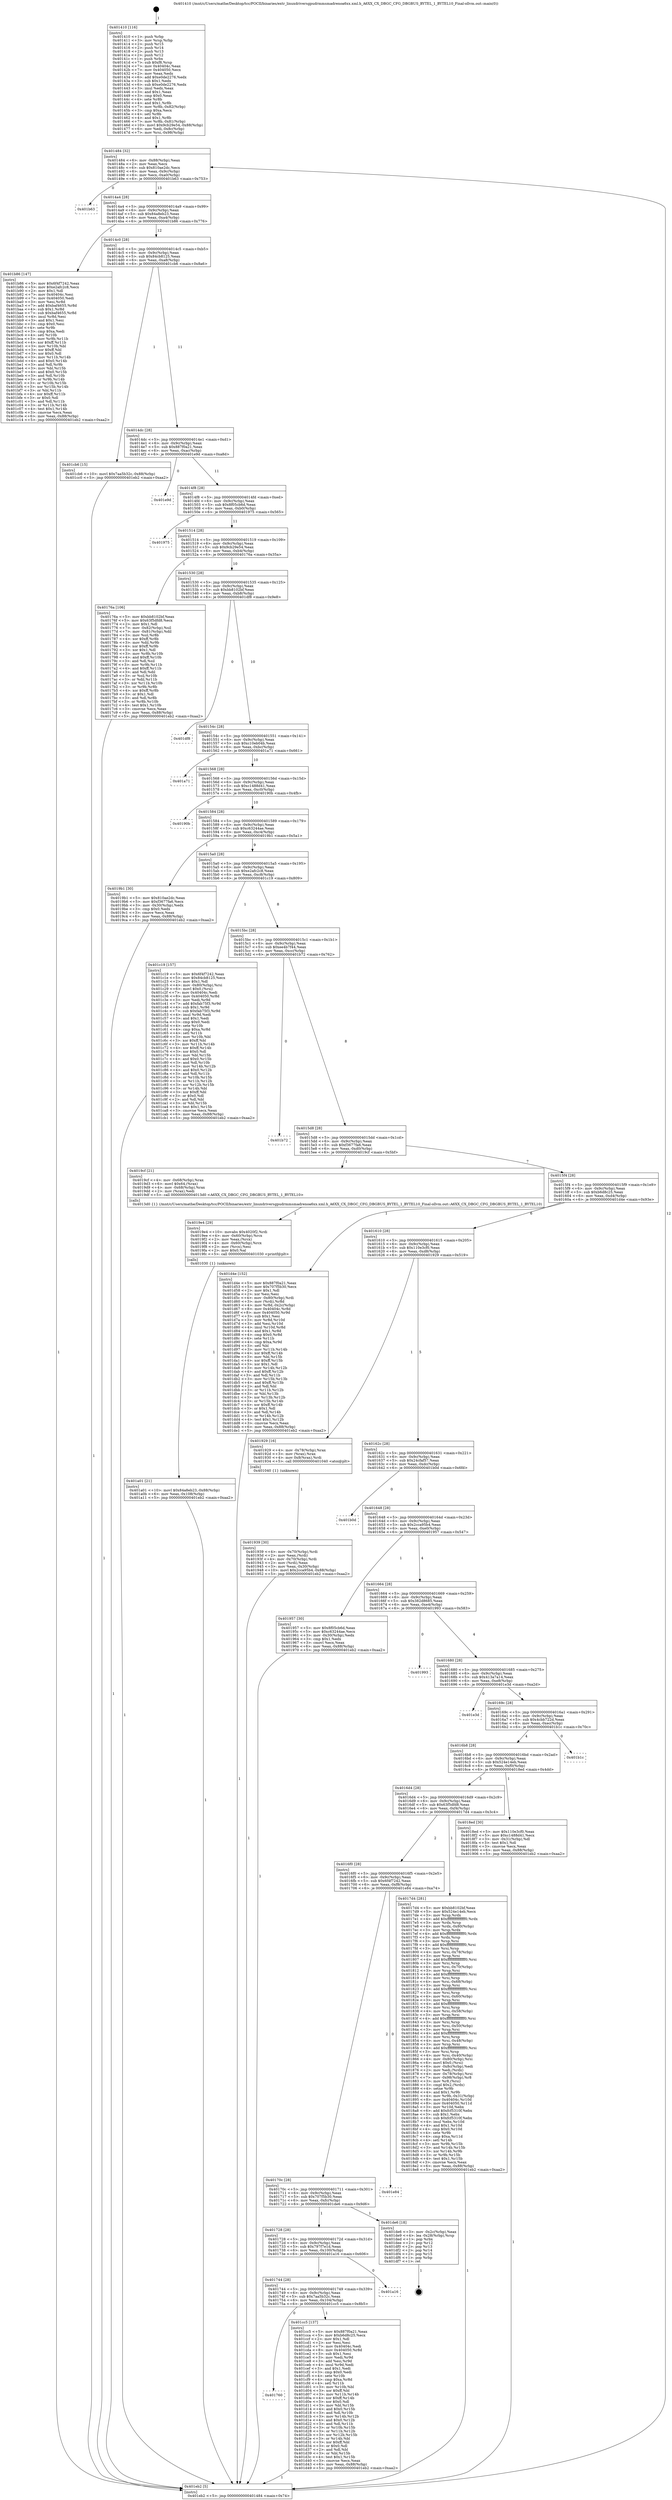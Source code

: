digraph "0x401410" {
  label = "0x401410 (/mnt/c/Users/mathe/Desktop/tcc/POCII/binaries/extr_linuxdriversgpudrmmsmadrenoa6xx.xml.h_A6XX_CX_DBGC_CFG_DBGBUS_BYTEL_1_BYTEL10_Final-ollvm.out::main(0))"
  labelloc = "t"
  node[shape=record]

  Entry [label="",width=0.3,height=0.3,shape=circle,fillcolor=black,style=filled]
  "0x401484" [label="{
     0x401484 [32]\l
     | [instrs]\l
     &nbsp;&nbsp;0x401484 \<+6\>: mov -0x88(%rbp),%eax\l
     &nbsp;&nbsp;0x40148a \<+2\>: mov %eax,%ecx\l
     &nbsp;&nbsp;0x40148c \<+6\>: sub $0x810ae2dc,%ecx\l
     &nbsp;&nbsp;0x401492 \<+6\>: mov %eax,-0x9c(%rbp)\l
     &nbsp;&nbsp;0x401498 \<+6\>: mov %ecx,-0xa0(%rbp)\l
     &nbsp;&nbsp;0x40149e \<+6\>: je 0000000000401b63 \<main+0x753\>\l
  }"]
  "0x401b63" [label="{
     0x401b63\l
  }", style=dashed]
  "0x4014a4" [label="{
     0x4014a4 [28]\l
     | [instrs]\l
     &nbsp;&nbsp;0x4014a4 \<+5\>: jmp 00000000004014a9 \<main+0x99\>\l
     &nbsp;&nbsp;0x4014a9 \<+6\>: mov -0x9c(%rbp),%eax\l
     &nbsp;&nbsp;0x4014af \<+5\>: sub $0x84a8eb23,%eax\l
     &nbsp;&nbsp;0x4014b4 \<+6\>: mov %eax,-0xa4(%rbp)\l
     &nbsp;&nbsp;0x4014ba \<+6\>: je 0000000000401b86 \<main+0x776\>\l
  }"]
  Exit [label="",width=0.3,height=0.3,shape=circle,fillcolor=black,style=filled,peripheries=2]
  "0x401b86" [label="{
     0x401b86 [147]\l
     | [instrs]\l
     &nbsp;&nbsp;0x401b86 \<+5\>: mov $0x6f4f7242,%eax\l
     &nbsp;&nbsp;0x401b8b \<+5\>: mov $0xe2afc2c8,%ecx\l
     &nbsp;&nbsp;0x401b90 \<+2\>: mov $0x1,%dl\l
     &nbsp;&nbsp;0x401b92 \<+7\>: mov 0x40404c,%esi\l
     &nbsp;&nbsp;0x401b99 \<+7\>: mov 0x404050,%edi\l
     &nbsp;&nbsp;0x401ba0 \<+3\>: mov %esi,%r8d\l
     &nbsp;&nbsp;0x401ba3 \<+7\>: add $0xbaf4655,%r8d\l
     &nbsp;&nbsp;0x401baa \<+4\>: sub $0x1,%r8d\l
     &nbsp;&nbsp;0x401bae \<+7\>: sub $0xbaf4655,%r8d\l
     &nbsp;&nbsp;0x401bb5 \<+4\>: imul %r8d,%esi\l
     &nbsp;&nbsp;0x401bb9 \<+3\>: and $0x1,%esi\l
     &nbsp;&nbsp;0x401bbc \<+3\>: cmp $0x0,%esi\l
     &nbsp;&nbsp;0x401bbf \<+4\>: sete %r9b\l
     &nbsp;&nbsp;0x401bc3 \<+3\>: cmp $0xa,%edi\l
     &nbsp;&nbsp;0x401bc6 \<+4\>: setl %r10b\l
     &nbsp;&nbsp;0x401bca \<+3\>: mov %r9b,%r11b\l
     &nbsp;&nbsp;0x401bcd \<+4\>: xor $0xff,%r11b\l
     &nbsp;&nbsp;0x401bd1 \<+3\>: mov %r10b,%bl\l
     &nbsp;&nbsp;0x401bd4 \<+3\>: xor $0xff,%bl\l
     &nbsp;&nbsp;0x401bd7 \<+3\>: xor $0x0,%dl\l
     &nbsp;&nbsp;0x401bda \<+3\>: mov %r11b,%r14b\l
     &nbsp;&nbsp;0x401bdd \<+4\>: and $0x0,%r14b\l
     &nbsp;&nbsp;0x401be1 \<+3\>: and %dl,%r9b\l
     &nbsp;&nbsp;0x401be4 \<+3\>: mov %bl,%r15b\l
     &nbsp;&nbsp;0x401be7 \<+4\>: and $0x0,%r15b\l
     &nbsp;&nbsp;0x401beb \<+3\>: and %dl,%r10b\l
     &nbsp;&nbsp;0x401bee \<+3\>: or %r9b,%r14b\l
     &nbsp;&nbsp;0x401bf1 \<+3\>: or %r10b,%r15b\l
     &nbsp;&nbsp;0x401bf4 \<+3\>: xor %r15b,%r14b\l
     &nbsp;&nbsp;0x401bf7 \<+3\>: or %bl,%r11b\l
     &nbsp;&nbsp;0x401bfa \<+4\>: xor $0xff,%r11b\l
     &nbsp;&nbsp;0x401bfe \<+3\>: or $0x0,%dl\l
     &nbsp;&nbsp;0x401c01 \<+3\>: and %dl,%r11b\l
     &nbsp;&nbsp;0x401c04 \<+3\>: or %r11b,%r14b\l
     &nbsp;&nbsp;0x401c07 \<+4\>: test $0x1,%r14b\l
     &nbsp;&nbsp;0x401c0b \<+3\>: cmovne %ecx,%eax\l
     &nbsp;&nbsp;0x401c0e \<+6\>: mov %eax,-0x88(%rbp)\l
     &nbsp;&nbsp;0x401c14 \<+5\>: jmp 0000000000401eb2 \<main+0xaa2\>\l
  }"]
  "0x4014c0" [label="{
     0x4014c0 [28]\l
     | [instrs]\l
     &nbsp;&nbsp;0x4014c0 \<+5\>: jmp 00000000004014c5 \<main+0xb5\>\l
     &nbsp;&nbsp;0x4014c5 \<+6\>: mov -0x9c(%rbp),%eax\l
     &nbsp;&nbsp;0x4014cb \<+5\>: sub $0x84cb8125,%eax\l
     &nbsp;&nbsp;0x4014d0 \<+6\>: mov %eax,-0xa8(%rbp)\l
     &nbsp;&nbsp;0x4014d6 \<+6\>: je 0000000000401cb6 \<main+0x8a6\>\l
  }"]
  "0x401760" [label="{
     0x401760\l
  }", style=dashed]
  "0x401cb6" [label="{
     0x401cb6 [15]\l
     | [instrs]\l
     &nbsp;&nbsp;0x401cb6 \<+10\>: movl $0x7aa5b32c,-0x88(%rbp)\l
     &nbsp;&nbsp;0x401cc0 \<+5\>: jmp 0000000000401eb2 \<main+0xaa2\>\l
  }"]
  "0x4014dc" [label="{
     0x4014dc [28]\l
     | [instrs]\l
     &nbsp;&nbsp;0x4014dc \<+5\>: jmp 00000000004014e1 \<main+0xd1\>\l
     &nbsp;&nbsp;0x4014e1 \<+6\>: mov -0x9c(%rbp),%eax\l
     &nbsp;&nbsp;0x4014e7 \<+5\>: sub $0x887f0a21,%eax\l
     &nbsp;&nbsp;0x4014ec \<+6\>: mov %eax,-0xac(%rbp)\l
     &nbsp;&nbsp;0x4014f2 \<+6\>: je 0000000000401e9d \<main+0xa8d\>\l
  }"]
  "0x401cc5" [label="{
     0x401cc5 [137]\l
     | [instrs]\l
     &nbsp;&nbsp;0x401cc5 \<+5\>: mov $0x887f0a21,%eax\l
     &nbsp;&nbsp;0x401cca \<+5\>: mov $0xb6d8c25,%ecx\l
     &nbsp;&nbsp;0x401ccf \<+2\>: mov $0x1,%dl\l
     &nbsp;&nbsp;0x401cd1 \<+2\>: xor %esi,%esi\l
     &nbsp;&nbsp;0x401cd3 \<+7\>: mov 0x40404c,%edi\l
     &nbsp;&nbsp;0x401cda \<+8\>: mov 0x404050,%r8d\l
     &nbsp;&nbsp;0x401ce2 \<+3\>: sub $0x1,%esi\l
     &nbsp;&nbsp;0x401ce5 \<+3\>: mov %edi,%r9d\l
     &nbsp;&nbsp;0x401ce8 \<+3\>: add %esi,%r9d\l
     &nbsp;&nbsp;0x401ceb \<+4\>: imul %r9d,%edi\l
     &nbsp;&nbsp;0x401cef \<+3\>: and $0x1,%edi\l
     &nbsp;&nbsp;0x401cf2 \<+3\>: cmp $0x0,%edi\l
     &nbsp;&nbsp;0x401cf5 \<+4\>: sete %r10b\l
     &nbsp;&nbsp;0x401cf9 \<+4\>: cmp $0xa,%r8d\l
     &nbsp;&nbsp;0x401cfd \<+4\>: setl %r11b\l
     &nbsp;&nbsp;0x401d01 \<+3\>: mov %r10b,%bl\l
     &nbsp;&nbsp;0x401d04 \<+3\>: xor $0xff,%bl\l
     &nbsp;&nbsp;0x401d07 \<+3\>: mov %r11b,%r14b\l
     &nbsp;&nbsp;0x401d0a \<+4\>: xor $0xff,%r14b\l
     &nbsp;&nbsp;0x401d0e \<+3\>: xor $0x0,%dl\l
     &nbsp;&nbsp;0x401d11 \<+3\>: mov %bl,%r15b\l
     &nbsp;&nbsp;0x401d14 \<+4\>: and $0x0,%r15b\l
     &nbsp;&nbsp;0x401d18 \<+3\>: and %dl,%r10b\l
     &nbsp;&nbsp;0x401d1b \<+3\>: mov %r14b,%r12b\l
     &nbsp;&nbsp;0x401d1e \<+4\>: and $0x0,%r12b\l
     &nbsp;&nbsp;0x401d22 \<+3\>: and %dl,%r11b\l
     &nbsp;&nbsp;0x401d25 \<+3\>: or %r10b,%r15b\l
     &nbsp;&nbsp;0x401d28 \<+3\>: or %r11b,%r12b\l
     &nbsp;&nbsp;0x401d2b \<+3\>: xor %r12b,%r15b\l
     &nbsp;&nbsp;0x401d2e \<+3\>: or %r14b,%bl\l
     &nbsp;&nbsp;0x401d31 \<+3\>: xor $0xff,%bl\l
     &nbsp;&nbsp;0x401d34 \<+3\>: or $0x0,%dl\l
     &nbsp;&nbsp;0x401d37 \<+2\>: and %dl,%bl\l
     &nbsp;&nbsp;0x401d39 \<+3\>: or %bl,%r15b\l
     &nbsp;&nbsp;0x401d3c \<+4\>: test $0x1,%r15b\l
     &nbsp;&nbsp;0x401d40 \<+3\>: cmovne %ecx,%eax\l
     &nbsp;&nbsp;0x401d43 \<+6\>: mov %eax,-0x88(%rbp)\l
     &nbsp;&nbsp;0x401d49 \<+5\>: jmp 0000000000401eb2 \<main+0xaa2\>\l
  }"]
  "0x401e9d" [label="{
     0x401e9d\l
  }", style=dashed]
  "0x4014f8" [label="{
     0x4014f8 [28]\l
     | [instrs]\l
     &nbsp;&nbsp;0x4014f8 \<+5\>: jmp 00000000004014fd \<main+0xed\>\l
     &nbsp;&nbsp;0x4014fd \<+6\>: mov -0x9c(%rbp),%eax\l
     &nbsp;&nbsp;0x401503 \<+5\>: sub $0x8f05cb6d,%eax\l
     &nbsp;&nbsp;0x401508 \<+6\>: mov %eax,-0xb0(%rbp)\l
     &nbsp;&nbsp;0x40150e \<+6\>: je 0000000000401975 \<main+0x565\>\l
  }"]
  "0x401744" [label="{
     0x401744 [28]\l
     | [instrs]\l
     &nbsp;&nbsp;0x401744 \<+5\>: jmp 0000000000401749 \<main+0x339\>\l
     &nbsp;&nbsp;0x401749 \<+6\>: mov -0x9c(%rbp),%eax\l
     &nbsp;&nbsp;0x40174f \<+5\>: sub $0x7aa5b32c,%eax\l
     &nbsp;&nbsp;0x401754 \<+6\>: mov %eax,-0x104(%rbp)\l
     &nbsp;&nbsp;0x40175a \<+6\>: je 0000000000401cc5 \<main+0x8b5\>\l
  }"]
  "0x401975" [label="{
     0x401975\l
  }", style=dashed]
  "0x401514" [label="{
     0x401514 [28]\l
     | [instrs]\l
     &nbsp;&nbsp;0x401514 \<+5\>: jmp 0000000000401519 \<main+0x109\>\l
     &nbsp;&nbsp;0x401519 \<+6\>: mov -0x9c(%rbp),%eax\l
     &nbsp;&nbsp;0x40151f \<+5\>: sub $0x9cb29e54,%eax\l
     &nbsp;&nbsp;0x401524 \<+6\>: mov %eax,-0xb4(%rbp)\l
     &nbsp;&nbsp;0x40152a \<+6\>: je 000000000040176a \<main+0x35a\>\l
  }"]
  "0x401a16" [label="{
     0x401a16\l
  }", style=dashed]
  "0x40176a" [label="{
     0x40176a [106]\l
     | [instrs]\l
     &nbsp;&nbsp;0x40176a \<+5\>: mov $0xbb8102bf,%eax\l
     &nbsp;&nbsp;0x40176f \<+5\>: mov $0x63f5dfd8,%ecx\l
     &nbsp;&nbsp;0x401774 \<+2\>: mov $0x1,%dl\l
     &nbsp;&nbsp;0x401776 \<+7\>: mov -0x82(%rbp),%sil\l
     &nbsp;&nbsp;0x40177d \<+7\>: mov -0x81(%rbp),%dil\l
     &nbsp;&nbsp;0x401784 \<+3\>: mov %sil,%r8b\l
     &nbsp;&nbsp;0x401787 \<+4\>: xor $0xff,%r8b\l
     &nbsp;&nbsp;0x40178b \<+3\>: mov %dil,%r9b\l
     &nbsp;&nbsp;0x40178e \<+4\>: xor $0xff,%r9b\l
     &nbsp;&nbsp;0x401792 \<+3\>: xor $0x1,%dl\l
     &nbsp;&nbsp;0x401795 \<+3\>: mov %r8b,%r10b\l
     &nbsp;&nbsp;0x401798 \<+4\>: and $0xff,%r10b\l
     &nbsp;&nbsp;0x40179c \<+3\>: and %dl,%sil\l
     &nbsp;&nbsp;0x40179f \<+3\>: mov %r9b,%r11b\l
     &nbsp;&nbsp;0x4017a2 \<+4\>: and $0xff,%r11b\l
     &nbsp;&nbsp;0x4017a6 \<+3\>: and %dl,%dil\l
     &nbsp;&nbsp;0x4017a9 \<+3\>: or %sil,%r10b\l
     &nbsp;&nbsp;0x4017ac \<+3\>: or %dil,%r11b\l
     &nbsp;&nbsp;0x4017af \<+3\>: xor %r11b,%r10b\l
     &nbsp;&nbsp;0x4017b2 \<+3\>: or %r9b,%r8b\l
     &nbsp;&nbsp;0x4017b5 \<+4\>: xor $0xff,%r8b\l
     &nbsp;&nbsp;0x4017b9 \<+3\>: or $0x1,%dl\l
     &nbsp;&nbsp;0x4017bc \<+3\>: and %dl,%r8b\l
     &nbsp;&nbsp;0x4017bf \<+3\>: or %r8b,%r10b\l
     &nbsp;&nbsp;0x4017c2 \<+4\>: test $0x1,%r10b\l
     &nbsp;&nbsp;0x4017c6 \<+3\>: cmovne %ecx,%eax\l
     &nbsp;&nbsp;0x4017c9 \<+6\>: mov %eax,-0x88(%rbp)\l
     &nbsp;&nbsp;0x4017cf \<+5\>: jmp 0000000000401eb2 \<main+0xaa2\>\l
  }"]
  "0x401530" [label="{
     0x401530 [28]\l
     | [instrs]\l
     &nbsp;&nbsp;0x401530 \<+5\>: jmp 0000000000401535 \<main+0x125\>\l
     &nbsp;&nbsp;0x401535 \<+6\>: mov -0x9c(%rbp),%eax\l
     &nbsp;&nbsp;0x40153b \<+5\>: sub $0xbb8102bf,%eax\l
     &nbsp;&nbsp;0x401540 \<+6\>: mov %eax,-0xb8(%rbp)\l
     &nbsp;&nbsp;0x401546 \<+6\>: je 0000000000401df8 \<main+0x9e8\>\l
  }"]
  "0x401eb2" [label="{
     0x401eb2 [5]\l
     | [instrs]\l
     &nbsp;&nbsp;0x401eb2 \<+5\>: jmp 0000000000401484 \<main+0x74\>\l
  }"]
  "0x401410" [label="{
     0x401410 [116]\l
     | [instrs]\l
     &nbsp;&nbsp;0x401410 \<+1\>: push %rbp\l
     &nbsp;&nbsp;0x401411 \<+3\>: mov %rsp,%rbp\l
     &nbsp;&nbsp;0x401414 \<+2\>: push %r15\l
     &nbsp;&nbsp;0x401416 \<+2\>: push %r14\l
     &nbsp;&nbsp;0x401418 \<+2\>: push %r13\l
     &nbsp;&nbsp;0x40141a \<+2\>: push %r12\l
     &nbsp;&nbsp;0x40141c \<+1\>: push %rbx\l
     &nbsp;&nbsp;0x40141d \<+7\>: sub $0xf8,%rsp\l
     &nbsp;&nbsp;0x401424 \<+7\>: mov 0x40404c,%eax\l
     &nbsp;&nbsp;0x40142b \<+7\>: mov 0x404050,%ecx\l
     &nbsp;&nbsp;0x401432 \<+2\>: mov %eax,%edx\l
     &nbsp;&nbsp;0x401434 \<+6\>: add $0xe0de2276,%edx\l
     &nbsp;&nbsp;0x40143a \<+3\>: sub $0x1,%edx\l
     &nbsp;&nbsp;0x40143d \<+6\>: sub $0xe0de2276,%edx\l
     &nbsp;&nbsp;0x401443 \<+3\>: imul %edx,%eax\l
     &nbsp;&nbsp;0x401446 \<+3\>: and $0x1,%eax\l
     &nbsp;&nbsp;0x401449 \<+3\>: cmp $0x0,%eax\l
     &nbsp;&nbsp;0x40144c \<+4\>: sete %r8b\l
     &nbsp;&nbsp;0x401450 \<+4\>: and $0x1,%r8b\l
     &nbsp;&nbsp;0x401454 \<+7\>: mov %r8b,-0x82(%rbp)\l
     &nbsp;&nbsp;0x40145b \<+3\>: cmp $0xa,%ecx\l
     &nbsp;&nbsp;0x40145e \<+4\>: setl %r8b\l
     &nbsp;&nbsp;0x401462 \<+4\>: and $0x1,%r8b\l
     &nbsp;&nbsp;0x401466 \<+7\>: mov %r8b,-0x81(%rbp)\l
     &nbsp;&nbsp;0x40146d \<+10\>: movl $0x9cb29e54,-0x88(%rbp)\l
     &nbsp;&nbsp;0x401477 \<+6\>: mov %edi,-0x8c(%rbp)\l
     &nbsp;&nbsp;0x40147d \<+7\>: mov %rsi,-0x98(%rbp)\l
  }"]
  "0x401728" [label="{
     0x401728 [28]\l
     | [instrs]\l
     &nbsp;&nbsp;0x401728 \<+5\>: jmp 000000000040172d \<main+0x31d\>\l
     &nbsp;&nbsp;0x40172d \<+6\>: mov -0x9c(%rbp),%eax\l
     &nbsp;&nbsp;0x401733 \<+5\>: sub $0x797f7e1d,%eax\l
     &nbsp;&nbsp;0x401738 \<+6\>: mov %eax,-0x100(%rbp)\l
     &nbsp;&nbsp;0x40173e \<+6\>: je 0000000000401a16 \<main+0x606\>\l
  }"]
  "0x401df8" [label="{
     0x401df8\l
  }", style=dashed]
  "0x40154c" [label="{
     0x40154c [28]\l
     | [instrs]\l
     &nbsp;&nbsp;0x40154c \<+5\>: jmp 0000000000401551 \<main+0x141\>\l
     &nbsp;&nbsp;0x401551 \<+6\>: mov -0x9c(%rbp),%eax\l
     &nbsp;&nbsp;0x401557 \<+5\>: sub $0xc10eb04b,%eax\l
     &nbsp;&nbsp;0x40155c \<+6\>: mov %eax,-0xbc(%rbp)\l
     &nbsp;&nbsp;0x401562 \<+6\>: je 0000000000401a71 \<main+0x661\>\l
  }"]
  "0x401de6" [label="{
     0x401de6 [18]\l
     | [instrs]\l
     &nbsp;&nbsp;0x401de6 \<+3\>: mov -0x2c(%rbp),%eax\l
     &nbsp;&nbsp;0x401de9 \<+4\>: lea -0x28(%rbp),%rsp\l
     &nbsp;&nbsp;0x401ded \<+1\>: pop %rbx\l
     &nbsp;&nbsp;0x401dee \<+2\>: pop %r12\l
     &nbsp;&nbsp;0x401df0 \<+2\>: pop %r13\l
     &nbsp;&nbsp;0x401df2 \<+2\>: pop %r14\l
     &nbsp;&nbsp;0x401df4 \<+2\>: pop %r15\l
     &nbsp;&nbsp;0x401df6 \<+1\>: pop %rbp\l
     &nbsp;&nbsp;0x401df7 \<+1\>: ret\l
  }"]
  "0x401a71" [label="{
     0x401a71\l
  }", style=dashed]
  "0x401568" [label="{
     0x401568 [28]\l
     | [instrs]\l
     &nbsp;&nbsp;0x401568 \<+5\>: jmp 000000000040156d \<main+0x15d\>\l
     &nbsp;&nbsp;0x40156d \<+6\>: mov -0x9c(%rbp),%eax\l
     &nbsp;&nbsp;0x401573 \<+5\>: sub $0xc1488d41,%eax\l
     &nbsp;&nbsp;0x401578 \<+6\>: mov %eax,-0xc0(%rbp)\l
     &nbsp;&nbsp;0x40157e \<+6\>: je 000000000040190b \<main+0x4fb\>\l
  }"]
  "0x40170c" [label="{
     0x40170c [28]\l
     | [instrs]\l
     &nbsp;&nbsp;0x40170c \<+5\>: jmp 0000000000401711 \<main+0x301\>\l
     &nbsp;&nbsp;0x401711 \<+6\>: mov -0x9c(%rbp),%eax\l
     &nbsp;&nbsp;0x401717 \<+5\>: sub $0x707f5b30,%eax\l
     &nbsp;&nbsp;0x40171c \<+6\>: mov %eax,-0xfc(%rbp)\l
     &nbsp;&nbsp;0x401722 \<+6\>: je 0000000000401de6 \<main+0x9d6\>\l
  }"]
  "0x40190b" [label="{
     0x40190b\l
  }", style=dashed]
  "0x401584" [label="{
     0x401584 [28]\l
     | [instrs]\l
     &nbsp;&nbsp;0x401584 \<+5\>: jmp 0000000000401589 \<main+0x179\>\l
     &nbsp;&nbsp;0x401589 \<+6\>: mov -0x9c(%rbp),%eax\l
     &nbsp;&nbsp;0x40158f \<+5\>: sub $0xc63244ae,%eax\l
     &nbsp;&nbsp;0x401594 \<+6\>: mov %eax,-0xc4(%rbp)\l
     &nbsp;&nbsp;0x40159a \<+6\>: je 00000000004019b1 \<main+0x5a1\>\l
  }"]
  "0x401e84" [label="{
     0x401e84\l
  }", style=dashed]
  "0x4019b1" [label="{
     0x4019b1 [30]\l
     | [instrs]\l
     &nbsp;&nbsp;0x4019b1 \<+5\>: mov $0x810ae2dc,%eax\l
     &nbsp;&nbsp;0x4019b6 \<+5\>: mov $0xf3677fa6,%ecx\l
     &nbsp;&nbsp;0x4019bb \<+3\>: mov -0x30(%rbp),%edx\l
     &nbsp;&nbsp;0x4019be \<+3\>: cmp $0x0,%edx\l
     &nbsp;&nbsp;0x4019c1 \<+3\>: cmove %ecx,%eax\l
     &nbsp;&nbsp;0x4019c4 \<+6\>: mov %eax,-0x88(%rbp)\l
     &nbsp;&nbsp;0x4019ca \<+5\>: jmp 0000000000401eb2 \<main+0xaa2\>\l
  }"]
  "0x4015a0" [label="{
     0x4015a0 [28]\l
     | [instrs]\l
     &nbsp;&nbsp;0x4015a0 \<+5\>: jmp 00000000004015a5 \<main+0x195\>\l
     &nbsp;&nbsp;0x4015a5 \<+6\>: mov -0x9c(%rbp),%eax\l
     &nbsp;&nbsp;0x4015ab \<+5\>: sub $0xe2afc2c8,%eax\l
     &nbsp;&nbsp;0x4015b0 \<+6\>: mov %eax,-0xc8(%rbp)\l
     &nbsp;&nbsp;0x4015b6 \<+6\>: je 0000000000401c19 \<main+0x809\>\l
  }"]
  "0x401a01" [label="{
     0x401a01 [21]\l
     | [instrs]\l
     &nbsp;&nbsp;0x401a01 \<+10\>: movl $0x84a8eb23,-0x88(%rbp)\l
     &nbsp;&nbsp;0x401a0b \<+6\>: mov %eax,-0x108(%rbp)\l
     &nbsp;&nbsp;0x401a11 \<+5\>: jmp 0000000000401eb2 \<main+0xaa2\>\l
  }"]
  "0x401c19" [label="{
     0x401c19 [157]\l
     | [instrs]\l
     &nbsp;&nbsp;0x401c19 \<+5\>: mov $0x6f4f7242,%eax\l
     &nbsp;&nbsp;0x401c1e \<+5\>: mov $0x84cb8125,%ecx\l
     &nbsp;&nbsp;0x401c23 \<+2\>: mov $0x1,%dl\l
     &nbsp;&nbsp;0x401c25 \<+4\>: mov -0x80(%rbp),%rsi\l
     &nbsp;&nbsp;0x401c29 \<+6\>: movl $0x0,(%rsi)\l
     &nbsp;&nbsp;0x401c2f \<+7\>: mov 0x40404c,%edi\l
     &nbsp;&nbsp;0x401c36 \<+8\>: mov 0x404050,%r8d\l
     &nbsp;&nbsp;0x401c3e \<+3\>: mov %edi,%r9d\l
     &nbsp;&nbsp;0x401c41 \<+7\>: add $0xfab75f3,%r9d\l
     &nbsp;&nbsp;0x401c48 \<+4\>: sub $0x1,%r9d\l
     &nbsp;&nbsp;0x401c4c \<+7\>: sub $0xfab75f3,%r9d\l
     &nbsp;&nbsp;0x401c53 \<+4\>: imul %r9d,%edi\l
     &nbsp;&nbsp;0x401c57 \<+3\>: and $0x1,%edi\l
     &nbsp;&nbsp;0x401c5a \<+3\>: cmp $0x0,%edi\l
     &nbsp;&nbsp;0x401c5d \<+4\>: sete %r10b\l
     &nbsp;&nbsp;0x401c61 \<+4\>: cmp $0xa,%r8d\l
     &nbsp;&nbsp;0x401c65 \<+4\>: setl %r11b\l
     &nbsp;&nbsp;0x401c69 \<+3\>: mov %r10b,%bl\l
     &nbsp;&nbsp;0x401c6c \<+3\>: xor $0xff,%bl\l
     &nbsp;&nbsp;0x401c6f \<+3\>: mov %r11b,%r14b\l
     &nbsp;&nbsp;0x401c72 \<+4\>: xor $0xff,%r14b\l
     &nbsp;&nbsp;0x401c76 \<+3\>: xor $0x0,%dl\l
     &nbsp;&nbsp;0x401c79 \<+3\>: mov %bl,%r15b\l
     &nbsp;&nbsp;0x401c7c \<+4\>: and $0x0,%r15b\l
     &nbsp;&nbsp;0x401c80 \<+3\>: and %dl,%r10b\l
     &nbsp;&nbsp;0x401c83 \<+3\>: mov %r14b,%r12b\l
     &nbsp;&nbsp;0x401c86 \<+4\>: and $0x0,%r12b\l
     &nbsp;&nbsp;0x401c8a \<+3\>: and %dl,%r11b\l
     &nbsp;&nbsp;0x401c8d \<+3\>: or %r10b,%r15b\l
     &nbsp;&nbsp;0x401c90 \<+3\>: or %r11b,%r12b\l
     &nbsp;&nbsp;0x401c93 \<+3\>: xor %r12b,%r15b\l
     &nbsp;&nbsp;0x401c96 \<+3\>: or %r14b,%bl\l
     &nbsp;&nbsp;0x401c99 \<+3\>: xor $0xff,%bl\l
     &nbsp;&nbsp;0x401c9c \<+3\>: or $0x0,%dl\l
     &nbsp;&nbsp;0x401c9f \<+2\>: and %dl,%bl\l
     &nbsp;&nbsp;0x401ca1 \<+3\>: or %bl,%r15b\l
     &nbsp;&nbsp;0x401ca4 \<+4\>: test $0x1,%r15b\l
     &nbsp;&nbsp;0x401ca8 \<+3\>: cmovne %ecx,%eax\l
     &nbsp;&nbsp;0x401cab \<+6\>: mov %eax,-0x88(%rbp)\l
     &nbsp;&nbsp;0x401cb1 \<+5\>: jmp 0000000000401eb2 \<main+0xaa2\>\l
  }"]
  "0x4015bc" [label="{
     0x4015bc [28]\l
     | [instrs]\l
     &nbsp;&nbsp;0x4015bc \<+5\>: jmp 00000000004015c1 \<main+0x1b1\>\l
     &nbsp;&nbsp;0x4015c1 \<+6\>: mov -0x9c(%rbp),%eax\l
     &nbsp;&nbsp;0x4015c7 \<+5\>: sub $0xee4b7f44,%eax\l
     &nbsp;&nbsp;0x4015cc \<+6\>: mov %eax,-0xcc(%rbp)\l
     &nbsp;&nbsp;0x4015d2 \<+6\>: je 0000000000401b72 \<main+0x762\>\l
  }"]
  "0x4019e4" [label="{
     0x4019e4 [29]\l
     | [instrs]\l
     &nbsp;&nbsp;0x4019e4 \<+10\>: movabs $0x4020f2,%rdi\l
     &nbsp;&nbsp;0x4019ee \<+4\>: mov -0x60(%rbp),%rcx\l
     &nbsp;&nbsp;0x4019f2 \<+2\>: mov %eax,(%rcx)\l
     &nbsp;&nbsp;0x4019f4 \<+4\>: mov -0x60(%rbp),%rcx\l
     &nbsp;&nbsp;0x4019f8 \<+2\>: mov (%rcx),%esi\l
     &nbsp;&nbsp;0x4019fa \<+2\>: mov $0x0,%al\l
     &nbsp;&nbsp;0x4019fc \<+5\>: call 0000000000401030 \<printf@plt\>\l
     | [calls]\l
     &nbsp;&nbsp;0x401030 \{1\} (unknown)\l
  }"]
  "0x401b72" [label="{
     0x401b72\l
  }", style=dashed]
  "0x4015d8" [label="{
     0x4015d8 [28]\l
     | [instrs]\l
     &nbsp;&nbsp;0x4015d8 \<+5\>: jmp 00000000004015dd \<main+0x1cd\>\l
     &nbsp;&nbsp;0x4015dd \<+6\>: mov -0x9c(%rbp),%eax\l
     &nbsp;&nbsp;0x4015e3 \<+5\>: sub $0xf3677fa6,%eax\l
     &nbsp;&nbsp;0x4015e8 \<+6\>: mov %eax,-0xd0(%rbp)\l
     &nbsp;&nbsp;0x4015ee \<+6\>: je 00000000004019cf \<main+0x5bf\>\l
  }"]
  "0x401939" [label="{
     0x401939 [30]\l
     | [instrs]\l
     &nbsp;&nbsp;0x401939 \<+4\>: mov -0x70(%rbp),%rdi\l
     &nbsp;&nbsp;0x40193d \<+2\>: mov %eax,(%rdi)\l
     &nbsp;&nbsp;0x40193f \<+4\>: mov -0x70(%rbp),%rdi\l
     &nbsp;&nbsp;0x401943 \<+2\>: mov (%rdi),%eax\l
     &nbsp;&nbsp;0x401945 \<+3\>: mov %eax,-0x30(%rbp)\l
     &nbsp;&nbsp;0x401948 \<+10\>: movl $0x2cca95b4,-0x88(%rbp)\l
     &nbsp;&nbsp;0x401952 \<+5\>: jmp 0000000000401eb2 \<main+0xaa2\>\l
  }"]
  "0x4019cf" [label="{
     0x4019cf [21]\l
     | [instrs]\l
     &nbsp;&nbsp;0x4019cf \<+4\>: mov -0x68(%rbp),%rax\l
     &nbsp;&nbsp;0x4019d3 \<+6\>: movl $0x64,(%rax)\l
     &nbsp;&nbsp;0x4019d9 \<+4\>: mov -0x68(%rbp),%rax\l
     &nbsp;&nbsp;0x4019dd \<+2\>: mov (%rax),%edi\l
     &nbsp;&nbsp;0x4019df \<+5\>: call 00000000004013d0 \<A6XX_CX_DBGC_CFG_DBGBUS_BYTEL_1_BYTEL10\>\l
     | [calls]\l
     &nbsp;&nbsp;0x4013d0 \{1\} (/mnt/c/Users/mathe/Desktop/tcc/POCII/binaries/extr_linuxdriversgpudrmmsmadrenoa6xx.xml.h_A6XX_CX_DBGC_CFG_DBGBUS_BYTEL_1_BYTEL10_Final-ollvm.out::A6XX_CX_DBGC_CFG_DBGBUS_BYTEL_1_BYTEL10)\l
  }"]
  "0x4015f4" [label="{
     0x4015f4 [28]\l
     | [instrs]\l
     &nbsp;&nbsp;0x4015f4 \<+5\>: jmp 00000000004015f9 \<main+0x1e9\>\l
     &nbsp;&nbsp;0x4015f9 \<+6\>: mov -0x9c(%rbp),%eax\l
     &nbsp;&nbsp;0x4015ff \<+5\>: sub $0xb6d8c25,%eax\l
     &nbsp;&nbsp;0x401604 \<+6\>: mov %eax,-0xd4(%rbp)\l
     &nbsp;&nbsp;0x40160a \<+6\>: je 0000000000401d4e \<main+0x93e\>\l
  }"]
  "0x4016f0" [label="{
     0x4016f0 [28]\l
     | [instrs]\l
     &nbsp;&nbsp;0x4016f0 \<+5\>: jmp 00000000004016f5 \<main+0x2e5\>\l
     &nbsp;&nbsp;0x4016f5 \<+6\>: mov -0x9c(%rbp),%eax\l
     &nbsp;&nbsp;0x4016fb \<+5\>: sub $0x6f4f7242,%eax\l
     &nbsp;&nbsp;0x401700 \<+6\>: mov %eax,-0xf8(%rbp)\l
     &nbsp;&nbsp;0x401706 \<+6\>: je 0000000000401e84 \<main+0xa74\>\l
  }"]
  "0x401d4e" [label="{
     0x401d4e [152]\l
     | [instrs]\l
     &nbsp;&nbsp;0x401d4e \<+5\>: mov $0x887f0a21,%eax\l
     &nbsp;&nbsp;0x401d53 \<+5\>: mov $0x707f5b30,%ecx\l
     &nbsp;&nbsp;0x401d58 \<+2\>: mov $0x1,%dl\l
     &nbsp;&nbsp;0x401d5a \<+2\>: xor %esi,%esi\l
     &nbsp;&nbsp;0x401d5c \<+4\>: mov -0x80(%rbp),%rdi\l
     &nbsp;&nbsp;0x401d60 \<+3\>: mov (%rdi),%r8d\l
     &nbsp;&nbsp;0x401d63 \<+4\>: mov %r8d,-0x2c(%rbp)\l
     &nbsp;&nbsp;0x401d67 \<+8\>: mov 0x40404c,%r8d\l
     &nbsp;&nbsp;0x401d6f \<+8\>: mov 0x404050,%r9d\l
     &nbsp;&nbsp;0x401d77 \<+3\>: sub $0x1,%esi\l
     &nbsp;&nbsp;0x401d7a \<+3\>: mov %r8d,%r10d\l
     &nbsp;&nbsp;0x401d7d \<+3\>: add %esi,%r10d\l
     &nbsp;&nbsp;0x401d80 \<+4\>: imul %r10d,%r8d\l
     &nbsp;&nbsp;0x401d84 \<+4\>: and $0x1,%r8d\l
     &nbsp;&nbsp;0x401d88 \<+4\>: cmp $0x0,%r8d\l
     &nbsp;&nbsp;0x401d8c \<+4\>: sete %r11b\l
     &nbsp;&nbsp;0x401d90 \<+4\>: cmp $0xa,%r9d\l
     &nbsp;&nbsp;0x401d94 \<+3\>: setl %bl\l
     &nbsp;&nbsp;0x401d97 \<+3\>: mov %r11b,%r14b\l
     &nbsp;&nbsp;0x401d9a \<+4\>: xor $0xff,%r14b\l
     &nbsp;&nbsp;0x401d9e \<+3\>: mov %bl,%r15b\l
     &nbsp;&nbsp;0x401da1 \<+4\>: xor $0xff,%r15b\l
     &nbsp;&nbsp;0x401da5 \<+3\>: xor $0x1,%dl\l
     &nbsp;&nbsp;0x401da8 \<+3\>: mov %r14b,%r12b\l
     &nbsp;&nbsp;0x401dab \<+4\>: and $0xff,%r12b\l
     &nbsp;&nbsp;0x401daf \<+3\>: and %dl,%r11b\l
     &nbsp;&nbsp;0x401db2 \<+3\>: mov %r15b,%r13b\l
     &nbsp;&nbsp;0x401db5 \<+4\>: and $0xff,%r13b\l
     &nbsp;&nbsp;0x401db9 \<+2\>: and %dl,%bl\l
     &nbsp;&nbsp;0x401dbb \<+3\>: or %r11b,%r12b\l
     &nbsp;&nbsp;0x401dbe \<+3\>: or %bl,%r13b\l
     &nbsp;&nbsp;0x401dc1 \<+3\>: xor %r13b,%r12b\l
     &nbsp;&nbsp;0x401dc4 \<+3\>: or %r15b,%r14b\l
     &nbsp;&nbsp;0x401dc7 \<+4\>: xor $0xff,%r14b\l
     &nbsp;&nbsp;0x401dcb \<+3\>: or $0x1,%dl\l
     &nbsp;&nbsp;0x401dce \<+3\>: and %dl,%r14b\l
     &nbsp;&nbsp;0x401dd1 \<+3\>: or %r14b,%r12b\l
     &nbsp;&nbsp;0x401dd4 \<+4\>: test $0x1,%r12b\l
     &nbsp;&nbsp;0x401dd8 \<+3\>: cmovne %ecx,%eax\l
     &nbsp;&nbsp;0x401ddb \<+6\>: mov %eax,-0x88(%rbp)\l
     &nbsp;&nbsp;0x401de1 \<+5\>: jmp 0000000000401eb2 \<main+0xaa2\>\l
  }"]
  "0x401610" [label="{
     0x401610 [28]\l
     | [instrs]\l
     &nbsp;&nbsp;0x401610 \<+5\>: jmp 0000000000401615 \<main+0x205\>\l
     &nbsp;&nbsp;0x401615 \<+6\>: mov -0x9c(%rbp),%eax\l
     &nbsp;&nbsp;0x40161b \<+5\>: sub $0x110e3cf0,%eax\l
     &nbsp;&nbsp;0x401620 \<+6\>: mov %eax,-0xd8(%rbp)\l
     &nbsp;&nbsp;0x401626 \<+6\>: je 0000000000401929 \<main+0x519\>\l
  }"]
  "0x4017d4" [label="{
     0x4017d4 [281]\l
     | [instrs]\l
     &nbsp;&nbsp;0x4017d4 \<+5\>: mov $0xbb8102bf,%eax\l
     &nbsp;&nbsp;0x4017d9 \<+5\>: mov $0x524e14eb,%ecx\l
     &nbsp;&nbsp;0x4017de \<+3\>: mov %rsp,%rdx\l
     &nbsp;&nbsp;0x4017e1 \<+4\>: add $0xfffffffffffffff0,%rdx\l
     &nbsp;&nbsp;0x4017e5 \<+3\>: mov %rdx,%rsp\l
     &nbsp;&nbsp;0x4017e8 \<+4\>: mov %rdx,-0x80(%rbp)\l
     &nbsp;&nbsp;0x4017ec \<+3\>: mov %rsp,%rdx\l
     &nbsp;&nbsp;0x4017ef \<+4\>: add $0xfffffffffffffff0,%rdx\l
     &nbsp;&nbsp;0x4017f3 \<+3\>: mov %rdx,%rsp\l
     &nbsp;&nbsp;0x4017f6 \<+3\>: mov %rsp,%rsi\l
     &nbsp;&nbsp;0x4017f9 \<+4\>: add $0xfffffffffffffff0,%rsi\l
     &nbsp;&nbsp;0x4017fd \<+3\>: mov %rsi,%rsp\l
     &nbsp;&nbsp;0x401800 \<+4\>: mov %rsi,-0x78(%rbp)\l
     &nbsp;&nbsp;0x401804 \<+3\>: mov %rsp,%rsi\l
     &nbsp;&nbsp;0x401807 \<+4\>: add $0xfffffffffffffff0,%rsi\l
     &nbsp;&nbsp;0x40180b \<+3\>: mov %rsi,%rsp\l
     &nbsp;&nbsp;0x40180e \<+4\>: mov %rsi,-0x70(%rbp)\l
     &nbsp;&nbsp;0x401812 \<+3\>: mov %rsp,%rsi\l
     &nbsp;&nbsp;0x401815 \<+4\>: add $0xfffffffffffffff0,%rsi\l
     &nbsp;&nbsp;0x401819 \<+3\>: mov %rsi,%rsp\l
     &nbsp;&nbsp;0x40181c \<+4\>: mov %rsi,-0x68(%rbp)\l
     &nbsp;&nbsp;0x401820 \<+3\>: mov %rsp,%rsi\l
     &nbsp;&nbsp;0x401823 \<+4\>: add $0xfffffffffffffff0,%rsi\l
     &nbsp;&nbsp;0x401827 \<+3\>: mov %rsi,%rsp\l
     &nbsp;&nbsp;0x40182a \<+4\>: mov %rsi,-0x60(%rbp)\l
     &nbsp;&nbsp;0x40182e \<+3\>: mov %rsp,%rsi\l
     &nbsp;&nbsp;0x401831 \<+4\>: add $0xfffffffffffffff0,%rsi\l
     &nbsp;&nbsp;0x401835 \<+3\>: mov %rsi,%rsp\l
     &nbsp;&nbsp;0x401838 \<+4\>: mov %rsi,-0x58(%rbp)\l
     &nbsp;&nbsp;0x40183c \<+3\>: mov %rsp,%rsi\l
     &nbsp;&nbsp;0x40183f \<+4\>: add $0xfffffffffffffff0,%rsi\l
     &nbsp;&nbsp;0x401843 \<+3\>: mov %rsi,%rsp\l
     &nbsp;&nbsp;0x401846 \<+4\>: mov %rsi,-0x50(%rbp)\l
     &nbsp;&nbsp;0x40184a \<+3\>: mov %rsp,%rsi\l
     &nbsp;&nbsp;0x40184d \<+4\>: add $0xfffffffffffffff0,%rsi\l
     &nbsp;&nbsp;0x401851 \<+3\>: mov %rsi,%rsp\l
     &nbsp;&nbsp;0x401854 \<+4\>: mov %rsi,-0x48(%rbp)\l
     &nbsp;&nbsp;0x401858 \<+3\>: mov %rsp,%rsi\l
     &nbsp;&nbsp;0x40185b \<+4\>: add $0xfffffffffffffff0,%rsi\l
     &nbsp;&nbsp;0x40185f \<+3\>: mov %rsi,%rsp\l
     &nbsp;&nbsp;0x401862 \<+4\>: mov %rsi,-0x40(%rbp)\l
     &nbsp;&nbsp;0x401866 \<+4\>: mov -0x80(%rbp),%rsi\l
     &nbsp;&nbsp;0x40186a \<+6\>: movl $0x0,(%rsi)\l
     &nbsp;&nbsp;0x401870 \<+6\>: mov -0x8c(%rbp),%edi\l
     &nbsp;&nbsp;0x401876 \<+2\>: mov %edi,(%rdx)\l
     &nbsp;&nbsp;0x401878 \<+4\>: mov -0x78(%rbp),%rsi\l
     &nbsp;&nbsp;0x40187c \<+7\>: mov -0x98(%rbp),%r8\l
     &nbsp;&nbsp;0x401883 \<+3\>: mov %r8,(%rsi)\l
     &nbsp;&nbsp;0x401886 \<+3\>: cmpl $0x2,(%rdx)\l
     &nbsp;&nbsp;0x401889 \<+4\>: setne %r9b\l
     &nbsp;&nbsp;0x40188d \<+4\>: and $0x1,%r9b\l
     &nbsp;&nbsp;0x401891 \<+4\>: mov %r9b,-0x31(%rbp)\l
     &nbsp;&nbsp;0x401895 \<+8\>: mov 0x40404c,%r10d\l
     &nbsp;&nbsp;0x40189d \<+8\>: mov 0x404050,%r11d\l
     &nbsp;&nbsp;0x4018a5 \<+3\>: mov %r10d,%ebx\l
     &nbsp;&nbsp;0x4018a8 \<+6\>: add $0xfcf5310f,%ebx\l
     &nbsp;&nbsp;0x4018ae \<+3\>: sub $0x1,%ebx\l
     &nbsp;&nbsp;0x4018b1 \<+6\>: sub $0xfcf5310f,%ebx\l
     &nbsp;&nbsp;0x4018b7 \<+4\>: imul %ebx,%r10d\l
     &nbsp;&nbsp;0x4018bb \<+4\>: and $0x1,%r10d\l
     &nbsp;&nbsp;0x4018bf \<+4\>: cmp $0x0,%r10d\l
     &nbsp;&nbsp;0x4018c3 \<+4\>: sete %r9b\l
     &nbsp;&nbsp;0x4018c7 \<+4\>: cmp $0xa,%r11d\l
     &nbsp;&nbsp;0x4018cb \<+4\>: setl %r14b\l
     &nbsp;&nbsp;0x4018cf \<+3\>: mov %r9b,%r15b\l
     &nbsp;&nbsp;0x4018d2 \<+3\>: and %r14b,%r15b\l
     &nbsp;&nbsp;0x4018d5 \<+3\>: xor %r14b,%r9b\l
     &nbsp;&nbsp;0x4018d8 \<+3\>: or %r9b,%r15b\l
     &nbsp;&nbsp;0x4018db \<+4\>: test $0x1,%r15b\l
     &nbsp;&nbsp;0x4018df \<+3\>: cmovne %ecx,%eax\l
     &nbsp;&nbsp;0x4018e2 \<+6\>: mov %eax,-0x88(%rbp)\l
     &nbsp;&nbsp;0x4018e8 \<+5\>: jmp 0000000000401eb2 \<main+0xaa2\>\l
  }"]
  "0x401929" [label="{
     0x401929 [16]\l
     | [instrs]\l
     &nbsp;&nbsp;0x401929 \<+4\>: mov -0x78(%rbp),%rax\l
     &nbsp;&nbsp;0x40192d \<+3\>: mov (%rax),%rax\l
     &nbsp;&nbsp;0x401930 \<+4\>: mov 0x8(%rax),%rdi\l
     &nbsp;&nbsp;0x401934 \<+5\>: call 0000000000401040 \<atoi@plt\>\l
     | [calls]\l
     &nbsp;&nbsp;0x401040 \{1\} (unknown)\l
  }"]
  "0x40162c" [label="{
     0x40162c [28]\l
     | [instrs]\l
     &nbsp;&nbsp;0x40162c \<+5\>: jmp 0000000000401631 \<main+0x221\>\l
     &nbsp;&nbsp;0x401631 \<+6\>: mov -0x9c(%rbp),%eax\l
     &nbsp;&nbsp;0x401637 \<+5\>: sub $0x24cfaf57,%eax\l
     &nbsp;&nbsp;0x40163c \<+6\>: mov %eax,-0xdc(%rbp)\l
     &nbsp;&nbsp;0x401642 \<+6\>: je 0000000000401b0d \<main+0x6fd\>\l
  }"]
  "0x4016d4" [label="{
     0x4016d4 [28]\l
     | [instrs]\l
     &nbsp;&nbsp;0x4016d4 \<+5\>: jmp 00000000004016d9 \<main+0x2c9\>\l
     &nbsp;&nbsp;0x4016d9 \<+6\>: mov -0x9c(%rbp),%eax\l
     &nbsp;&nbsp;0x4016df \<+5\>: sub $0x63f5dfd8,%eax\l
     &nbsp;&nbsp;0x4016e4 \<+6\>: mov %eax,-0xf4(%rbp)\l
     &nbsp;&nbsp;0x4016ea \<+6\>: je 00000000004017d4 \<main+0x3c4\>\l
  }"]
  "0x401b0d" [label="{
     0x401b0d\l
  }", style=dashed]
  "0x401648" [label="{
     0x401648 [28]\l
     | [instrs]\l
     &nbsp;&nbsp;0x401648 \<+5\>: jmp 000000000040164d \<main+0x23d\>\l
     &nbsp;&nbsp;0x40164d \<+6\>: mov -0x9c(%rbp),%eax\l
     &nbsp;&nbsp;0x401653 \<+5\>: sub $0x2cca95b4,%eax\l
     &nbsp;&nbsp;0x401658 \<+6\>: mov %eax,-0xe0(%rbp)\l
     &nbsp;&nbsp;0x40165e \<+6\>: je 0000000000401957 \<main+0x547\>\l
  }"]
  "0x4018ed" [label="{
     0x4018ed [30]\l
     | [instrs]\l
     &nbsp;&nbsp;0x4018ed \<+5\>: mov $0x110e3cf0,%eax\l
     &nbsp;&nbsp;0x4018f2 \<+5\>: mov $0xc1488d41,%ecx\l
     &nbsp;&nbsp;0x4018f7 \<+3\>: mov -0x31(%rbp),%dl\l
     &nbsp;&nbsp;0x4018fa \<+3\>: test $0x1,%dl\l
     &nbsp;&nbsp;0x4018fd \<+3\>: cmovne %ecx,%eax\l
     &nbsp;&nbsp;0x401900 \<+6\>: mov %eax,-0x88(%rbp)\l
     &nbsp;&nbsp;0x401906 \<+5\>: jmp 0000000000401eb2 \<main+0xaa2\>\l
  }"]
  "0x401957" [label="{
     0x401957 [30]\l
     | [instrs]\l
     &nbsp;&nbsp;0x401957 \<+5\>: mov $0x8f05cb6d,%eax\l
     &nbsp;&nbsp;0x40195c \<+5\>: mov $0xc63244ae,%ecx\l
     &nbsp;&nbsp;0x401961 \<+3\>: mov -0x30(%rbp),%edx\l
     &nbsp;&nbsp;0x401964 \<+3\>: cmp $0x1,%edx\l
     &nbsp;&nbsp;0x401967 \<+3\>: cmovl %ecx,%eax\l
     &nbsp;&nbsp;0x40196a \<+6\>: mov %eax,-0x88(%rbp)\l
     &nbsp;&nbsp;0x401970 \<+5\>: jmp 0000000000401eb2 \<main+0xaa2\>\l
  }"]
  "0x401664" [label="{
     0x401664 [28]\l
     | [instrs]\l
     &nbsp;&nbsp;0x401664 \<+5\>: jmp 0000000000401669 \<main+0x259\>\l
     &nbsp;&nbsp;0x401669 \<+6\>: mov -0x9c(%rbp),%eax\l
     &nbsp;&nbsp;0x40166f \<+5\>: sub $0x382d8685,%eax\l
     &nbsp;&nbsp;0x401674 \<+6\>: mov %eax,-0xe4(%rbp)\l
     &nbsp;&nbsp;0x40167a \<+6\>: je 0000000000401993 \<main+0x583\>\l
  }"]
  "0x4016b8" [label="{
     0x4016b8 [28]\l
     | [instrs]\l
     &nbsp;&nbsp;0x4016b8 \<+5\>: jmp 00000000004016bd \<main+0x2ad\>\l
     &nbsp;&nbsp;0x4016bd \<+6\>: mov -0x9c(%rbp),%eax\l
     &nbsp;&nbsp;0x4016c3 \<+5\>: sub $0x524e14eb,%eax\l
     &nbsp;&nbsp;0x4016c8 \<+6\>: mov %eax,-0xf0(%rbp)\l
     &nbsp;&nbsp;0x4016ce \<+6\>: je 00000000004018ed \<main+0x4dd\>\l
  }"]
  "0x401993" [label="{
     0x401993\l
  }", style=dashed]
  "0x401680" [label="{
     0x401680 [28]\l
     | [instrs]\l
     &nbsp;&nbsp;0x401680 \<+5\>: jmp 0000000000401685 \<main+0x275\>\l
     &nbsp;&nbsp;0x401685 \<+6\>: mov -0x9c(%rbp),%eax\l
     &nbsp;&nbsp;0x40168b \<+5\>: sub $0x413a7a14,%eax\l
     &nbsp;&nbsp;0x401690 \<+6\>: mov %eax,-0xe8(%rbp)\l
     &nbsp;&nbsp;0x401696 \<+6\>: je 0000000000401e3d \<main+0xa2d\>\l
  }"]
  "0x401b1c" [label="{
     0x401b1c\l
  }", style=dashed]
  "0x401e3d" [label="{
     0x401e3d\l
  }", style=dashed]
  "0x40169c" [label="{
     0x40169c [28]\l
     | [instrs]\l
     &nbsp;&nbsp;0x40169c \<+5\>: jmp 00000000004016a1 \<main+0x291\>\l
     &nbsp;&nbsp;0x4016a1 \<+6\>: mov -0x9c(%rbp),%eax\l
     &nbsp;&nbsp;0x4016a7 \<+5\>: sub $0x4cbb722d,%eax\l
     &nbsp;&nbsp;0x4016ac \<+6\>: mov %eax,-0xec(%rbp)\l
     &nbsp;&nbsp;0x4016b2 \<+6\>: je 0000000000401b1c \<main+0x70c\>\l
  }"]
  Entry -> "0x401410" [label=" 1"]
  "0x401484" -> "0x401b63" [label=" 0"]
  "0x401484" -> "0x4014a4" [label=" 13"]
  "0x401de6" -> Exit [label=" 1"]
  "0x4014a4" -> "0x401b86" [label=" 1"]
  "0x4014a4" -> "0x4014c0" [label=" 12"]
  "0x401d4e" -> "0x401eb2" [label=" 1"]
  "0x4014c0" -> "0x401cb6" [label=" 1"]
  "0x4014c0" -> "0x4014dc" [label=" 11"]
  "0x401cc5" -> "0x401eb2" [label=" 1"]
  "0x4014dc" -> "0x401e9d" [label=" 0"]
  "0x4014dc" -> "0x4014f8" [label=" 11"]
  "0x401744" -> "0x401760" [label=" 0"]
  "0x4014f8" -> "0x401975" [label=" 0"]
  "0x4014f8" -> "0x401514" [label=" 11"]
  "0x401744" -> "0x401cc5" [label=" 1"]
  "0x401514" -> "0x40176a" [label=" 1"]
  "0x401514" -> "0x401530" [label=" 10"]
  "0x40176a" -> "0x401eb2" [label=" 1"]
  "0x401410" -> "0x401484" [label=" 1"]
  "0x401eb2" -> "0x401484" [label=" 12"]
  "0x401728" -> "0x401744" [label=" 1"]
  "0x401530" -> "0x401df8" [label=" 0"]
  "0x401530" -> "0x40154c" [label=" 10"]
  "0x401728" -> "0x401a16" [label=" 0"]
  "0x40154c" -> "0x401a71" [label=" 0"]
  "0x40154c" -> "0x401568" [label=" 10"]
  "0x40170c" -> "0x401728" [label=" 1"]
  "0x401568" -> "0x40190b" [label=" 0"]
  "0x401568" -> "0x401584" [label=" 10"]
  "0x40170c" -> "0x401de6" [label=" 1"]
  "0x401584" -> "0x4019b1" [label=" 1"]
  "0x401584" -> "0x4015a0" [label=" 9"]
  "0x4016f0" -> "0x40170c" [label=" 2"]
  "0x4015a0" -> "0x401c19" [label=" 1"]
  "0x4015a0" -> "0x4015bc" [label=" 8"]
  "0x4016f0" -> "0x401e84" [label=" 0"]
  "0x4015bc" -> "0x401b72" [label=" 0"]
  "0x4015bc" -> "0x4015d8" [label=" 8"]
  "0x401cb6" -> "0x401eb2" [label=" 1"]
  "0x4015d8" -> "0x4019cf" [label=" 1"]
  "0x4015d8" -> "0x4015f4" [label=" 7"]
  "0x401c19" -> "0x401eb2" [label=" 1"]
  "0x4015f4" -> "0x401d4e" [label=" 1"]
  "0x4015f4" -> "0x401610" [label=" 6"]
  "0x401a01" -> "0x401eb2" [label=" 1"]
  "0x401610" -> "0x401929" [label=" 1"]
  "0x401610" -> "0x40162c" [label=" 5"]
  "0x4019e4" -> "0x401a01" [label=" 1"]
  "0x40162c" -> "0x401b0d" [label=" 0"]
  "0x40162c" -> "0x401648" [label=" 5"]
  "0x4019b1" -> "0x401eb2" [label=" 1"]
  "0x401648" -> "0x401957" [label=" 1"]
  "0x401648" -> "0x401664" [label=" 4"]
  "0x401957" -> "0x401eb2" [label=" 1"]
  "0x401664" -> "0x401993" [label=" 0"]
  "0x401664" -> "0x401680" [label=" 4"]
  "0x401929" -> "0x401939" [label=" 1"]
  "0x401680" -> "0x401e3d" [label=" 0"]
  "0x401680" -> "0x40169c" [label=" 4"]
  "0x4018ed" -> "0x401eb2" [label=" 1"]
  "0x40169c" -> "0x401b1c" [label=" 0"]
  "0x40169c" -> "0x4016b8" [label=" 4"]
  "0x401939" -> "0x401eb2" [label=" 1"]
  "0x4016b8" -> "0x4018ed" [label=" 1"]
  "0x4016b8" -> "0x4016d4" [label=" 3"]
  "0x4019cf" -> "0x4019e4" [label=" 1"]
  "0x4016d4" -> "0x4017d4" [label=" 1"]
  "0x4016d4" -> "0x4016f0" [label=" 2"]
  "0x401b86" -> "0x401eb2" [label=" 1"]
  "0x4017d4" -> "0x401eb2" [label=" 1"]
}

